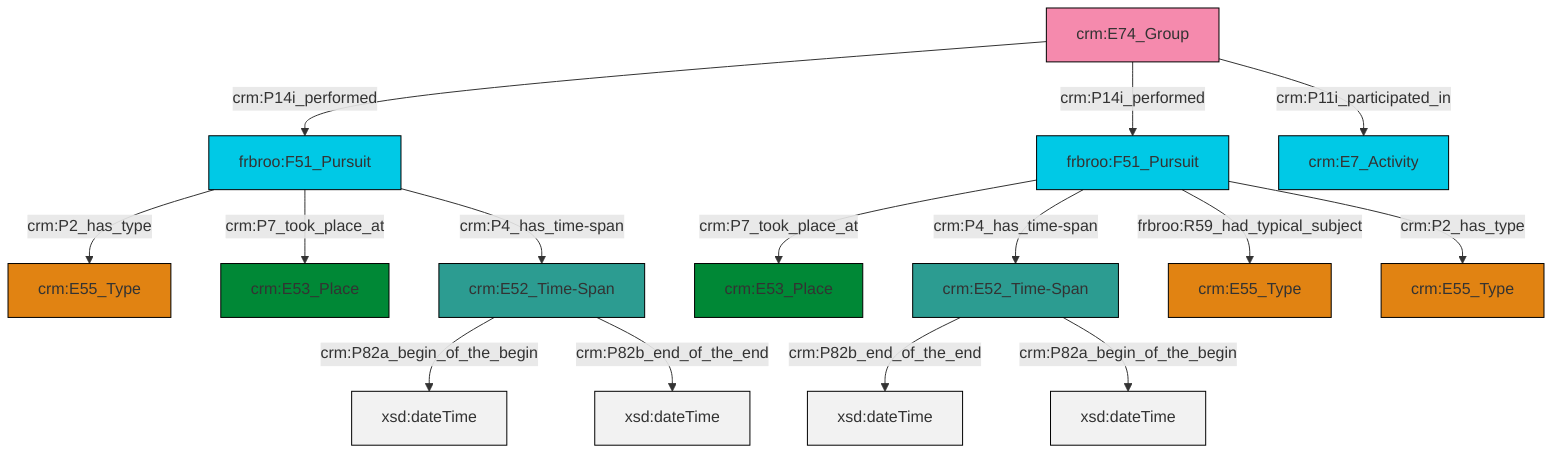graph TD
classDef Literal fill:#f2f2f2,stroke:#000000;
classDef CRM_Entity fill:#FFFFFF,stroke:#000000;
classDef Temporal_Entity fill:#00C9E6, stroke:#000000;
classDef Type fill:#E18312, stroke:#000000;
classDef Time-Span fill:#2C9C91, stroke:#000000;
classDef Appellation fill:#FFEB7F, stroke:#000000;
classDef Place fill:#008836, stroke:#000000;
classDef Persistent_Item fill:#B266B2, stroke:#000000;
classDef Conceptual_Object fill:#FFD700, stroke:#000000;
classDef Physical_Thing fill:#D2B48C, stroke:#000000;
classDef Actor fill:#f58aad, stroke:#000000;
classDef PC_Classes fill:#4ce600, stroke:#000000;
classDef Multi fill:#cccccc,stroke:#000000;

0["frbroo:F51_Pursuit"]:::Temporal_Entity -->|crm:P7_took_place_at| 1["crm:E53_Place"]:::Place
3["crm:E74_Group"]:::Actor -->|crm:P14i_performed| 4["frbroo:F51_Pursuit"]:::Temporal_Entity
7["crm:E52_Time-Span"]:::Time-Span -->|crm:P82b_end_of_the_end| 8[xsd:dateTime]:::Literal
7["crm:E52_Time-Span"]:::Time-Span -->|crm:P82a_begin_of_the_begin| 16[xsd:dateTime]:::Literal
4["frbroo:F51_Pursuit"]:::Temporal_Entity -->|crm:P2_has_type| 10["crm:E55_Type"]:::Type
3["crm:E74_Group"]:::Actor -->|crm:P14i_performed| 0["frbroo:F51_Pursuit"]:::Temporal_Entity
0["frbroo:F51_Pursuit"]:::Temporal_Entity -->|crm:P4_has_time-span| 7["crm:E52_Time-Span"]:::Time-Span
12["crm:E52_Time-Span"]:::Time-Span -->|crm:P82a_begin_of_the_begin| 17[xsd:dateTime]:::Literal
12["crm:E52_Time-Span"]:::Time-Span -->|crm:P82b_end_of_the_end| 22[xsd:dateTime]:::Literal
4["frbroo:F51_Pursuit"]:::Temporal_Entity -->|crm:P7_took_place_at| 23["crm:E53_Place"]:::Place
0["frbroo:F51_Pursuit"]:::Temporal_Entity -->|frbroo:R59_had_typical_subject| 24["crm:E55_Type"]:::Type
0["frbroo:F51_Pursuit"]:::Temporal_Entity -->|crm:P2_has_type| 14["crm:E55_Type"]:::Type
3["crm:E74_Group"]:::Actor -->|crm:P11i_participated_in| 5["crm:E7_Activity"]:::Temporal_Entity
4["frbroo:F51_Pursuit"]:::Temporal_Entity -->|crm:P4_has_time-span| 12["crm:E52_Time-Span"]:::Time-Span